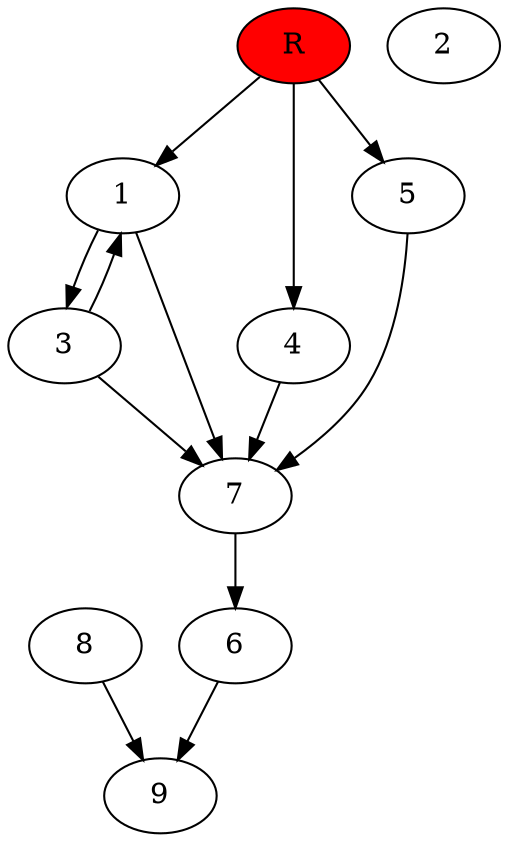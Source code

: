 digraph prb13724 {
	1
	2
	3
	4
	5
	6
	7
	8
	R [fillcolor="#ff0000" style=filled]
	1 -> 3
	1 -> 7
	3 -> 1
	3 -> 7
	4 -> 7
	5 -> 7
	6 -> 9
	7 -> 6
	8 -> 9
	R -> 1
	R -> 4
	R -> 5
}
